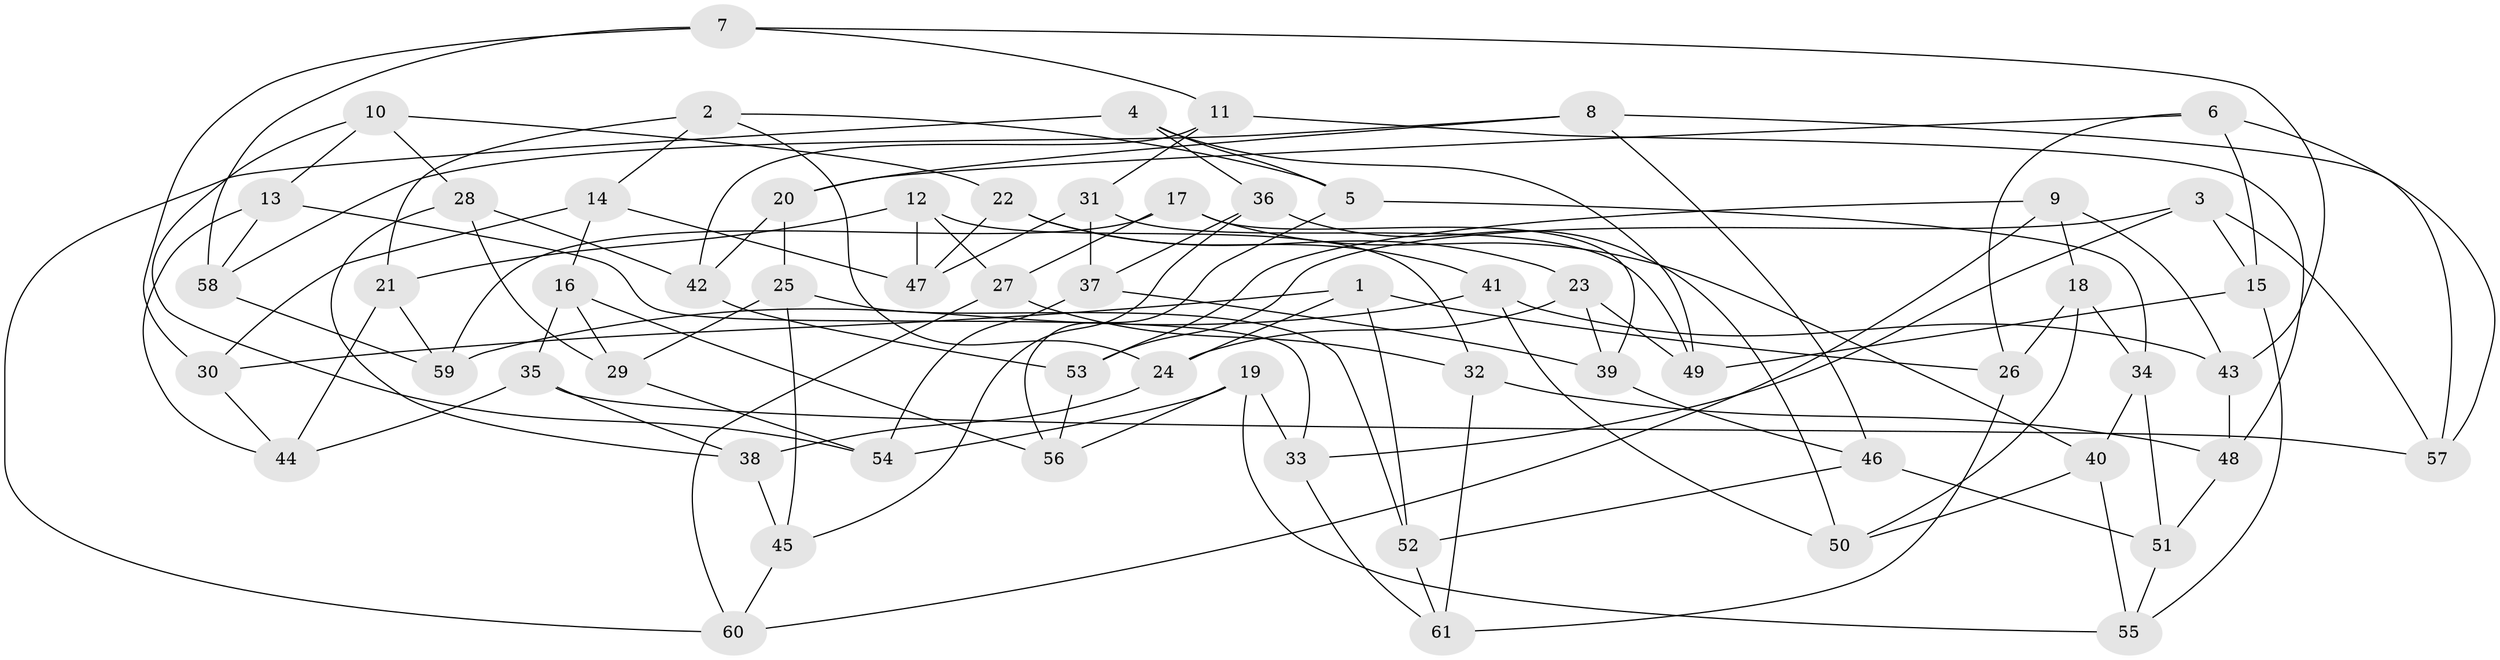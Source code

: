 // coarse degree distribution, {10: 0.03225806451612903, 8: 0.03225806451612903, 9: 0.12903225806451613, 5: 0.03225806451612903, 4: 0.4838709677419355, 7: 0.06451612903225806, 3: 0.22580645161290322}
// Generated by graph-tools (version 1.1) at 2025/53/03/04/25 22:53:58]
// undirected, 61 vertices, 122 edges
graph export_dot {
  node [color=gray90,style=filled];
  1;
  2;
  3;
  4;
  5;
  6;
  7;
  8;
  9;
  10;
  11;
  12;
  13;
  14;
  15;
  16;
  17;
  18;
  19;
  20;
  21;
  22;
  23;
  24;
  25;
  26;
  27;
  28;
  29;
  30;
  31;
  32;
  33;
  34;
  35;
  36;
  37;
  38;
  39;
  40;
  41;
  42;
  43;
  44;
  45;
  46;
  47;
  48;
  49;
  50;
  51;
  52;
  53;
  54;
  55;
  56;
  57;
  58;
  59;
  60;
  61;
  1 -- 24;
  1 -- 30;
  1 -- 52;
  1 -- 26;
  2 -- 14;
  2 -- 24;
  2 -- 5;
  2 -- 21;
  3 -- 15;
  3 -- 53;
  3 -- 57;
  3 -- 33;
  4 -- 49;
  4 -- 60;
  4 -- 36;
  4 -- 5;
  5 -- 56;
  5 -- 34;
  6 -- 15;
  6 -- 20;
  6 -- 26;
  6 -- 57;
  7 -- 43;
  7 -- 11;
  7 -- 30;
  7 -- 58;
  8 -- 57;
  8 -- 58;
  8 -- 46;
  8 -- 20;
  9 -- 18;
  9 -- 43;
  9 -- 53;
  9 -- 60;
  10 -- 28;
  10 -- 54;
  10 -- 22;
  10 -- 13;
  11 -- 48;
  11 -- 31;
  11 -- 42;
  12 -- 32;
  12 -- 27;
  12 -- 21;
  12 -- 47;
  13 -- 33;
  13 -- 44;
  13 -- 58;
  14 -- 47;
  14 -- 30;
  14 -- 16;
  15 -- 55;
  15 -- 49;
  16 -- 56;
  16 -- 35;
  16 -- 29;
  17 -- 27;
  17 -- 39;
  17 -- 59;
  17 -- 40;
  18 -- 26;
  18 -- 34;
  18 -- 50;
  19 -- 33;
  19 -- 54;
  19 -- 56;
  19 -- 55;
  20 -- 25;
  20 -- 42;
  21 -- 59;
  21 -- 44;
  22 -- 23;
  22 -- 41;
  22 -- 47;
  23 -- 24;
  23 -- 39;
  23 -- 49;
  24 -- 38;
  25 -- 29;
  25 -- 52;
  25 -- 45;
  26 -- 61;
  27 -- 32;
  27 -- 60;
  28 -- 38;
  28 -- 42;
  28 -- 29;
  29 -- 54;
  30 -- 44;
  31 -- 37;
  31 -- 47;
  31 -- 49;
  32 -- 61;
  32 -- 48;
  33 -- 61;
  34 -- 51;
  34 -- 40;
  35 -- 44;
  35 -- 38;
  35 -- 57;
  36 -- 45;
  36 -- 50;
  36 -- 37;
  37 -- 54;
  37 -- 39;
  38 -- 45;
  39 -- 46;
  40 -- 55;
  40 -- 50;
  41 -- 50;
  41 -- 59;
  41 -- 43;
  42 -- 53;
  43 -- 48;
  45 -- 60;
  46 -- 51;
  46 -- 52;
  48 -- 51;
  51 -- 55;
  52 -- 61;
  53 -- 56;
  58 -- 59;
}
